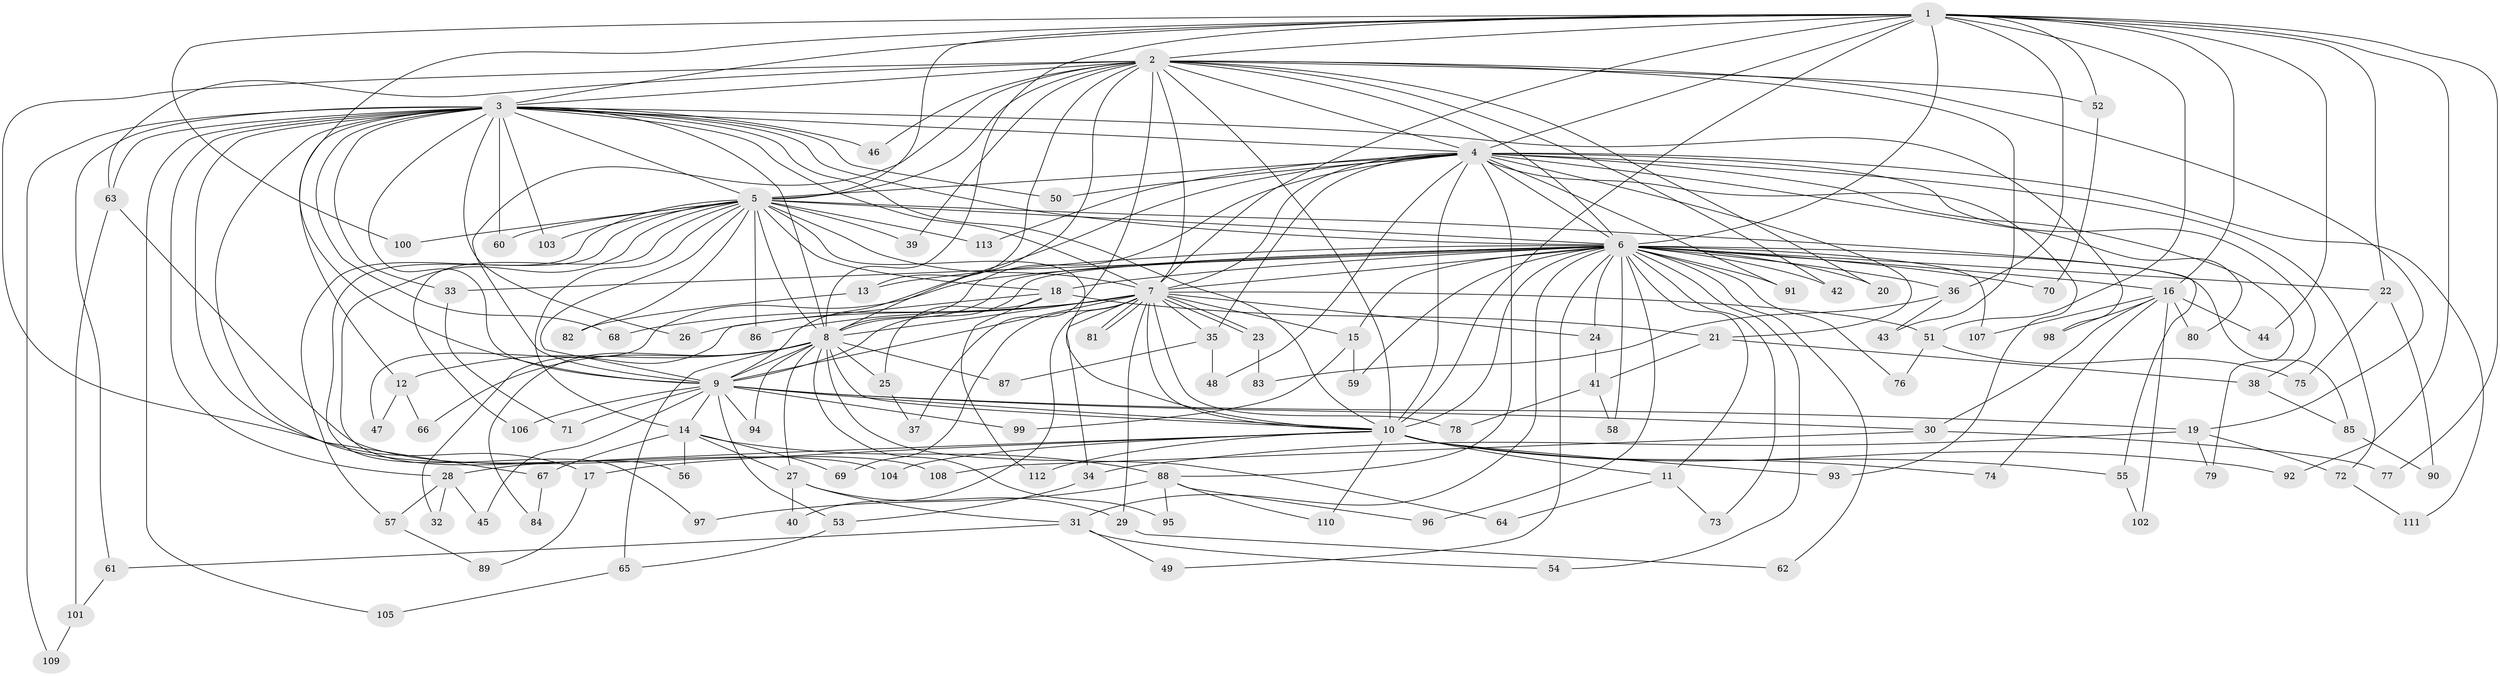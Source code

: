 // coarse degree distribution, {25: 0.012658227848101266, 39: 0.012658227848101266, 2: 0.46835443037974683, 4: 0.08860759493670886, 3: 0.20253164556962025, 1: 0.11392405063291139, 5: 0.012658227848101266, 6: 0.0379746835443038, 7: 0.012658227848101266, 17: 0.012658227848101266, 18: 0.012658227848101266, 12: 0.012658227848101266}
// Generated by graph-tools (version 1.1) at 2025/47/03/04/25 21:47:36]
// undirected, 113 vertices, 251 edges
graph export_dot {
graph [start="1"]
  node [color=gray90,style=filled];
  1;
  2;
  3;
  4;
  5;
  6;
  7;
  8;
  9;
  10;
  11;
  12;
  13;
  14;
  15;
  16;
  17;
  18;
  19;
  20;
  21;
  22;
  23;
  24;
  25;
  26;
  27;
  28;
  29;
  30;
  31;
  32;
  33;
  34;
  35;
  36;
  37;
  38;
  39;
  40;
  41;
  42;
  43;
  44;
  45;
  46;
  47;
  48;
  49;
  50;
  51;
  52;
  53;
  54;
  55;
  56;
  57;
  58;
  59;
  60;
  61;
  62;
  63;
  64;
  65;
  66;
  67;
  68;
  69;
  70;
  71;
  72;
  73;
  74;
  75;
  76;
  77;
  78;
  79;
  80;
  81;
  82;
  83;
  84;
  85;
  86;
  87;
  88;
  89;
  90;
  91;
  92;
  93;
  94;
  95;
  96;
  97;
  98;
  99;
  100;
  101;
  102;
  103;
  104;
  105;
  106;
  107;
  108;
  109;
  110;
  111;
  112;
  113;
  1 -- 2;
  1 -- 3;
  1 -- 4;
  1 -- 5;
  1 -- 6;
  1 -- 7;
  1 -- 8;
  1 -- 9;
  1 -- 10;
  1 -- 16;
  1 -- 22;
  1 -- 36;
  1 -- 44;
  1 -- 51;
  1 -- 52;
  1 -- 77;
  1 -- 92;
  1 -- 100;
  2 -- 3;
  2 -- 4;
  2 -- 5;
  2 -- 6;
  2 -- 7;
  2 -- 8;
  2 -- 9;
  2 -- 10;
  2 -- 13;
  2 -- 17;
  2 -- 19;
  2 -- 20;
  2 -- 37;
  2 -- 39;
  2 -- 42;
  2 -- 43;
  2 -- 46;
  2 -- 52;
  2 -- 63;
  3 -- 4;
  3 -- 5;
  3 -- 6;
  3 -- 7;
  3 -- 8;
  3 -- 9;
  3 -- 10;
  3 -- 12;
  3 -- 26;
  3 -- 28;
  3 -- 33;
  3 -- 46;
  3 -- 50;
  3 -- 60;
  3 -- 61;
  3 -- 63;
  3 -- 67;
  3 -- 68;
  3 -- 98;
  3 -- 103;
  3 -- 104;
  3 -- 105;
  3 -- 109;
  4 -- 5;
  4 -- 6;
  4 -- 7;
  4 -- 8;
  4 -- 9;
  4 -- 10;
  4 -- 21;
  4 -- 35;
  4 -- 38;
  4 -- 48;
  4 -- 50;
  4 -- 72;
  4 -- 79;
  4 -- 80;
  4 -- 88;
  4 -- 91;
  4 -- 93;
  4 -- 111;
  4 -- 113;
  5 -- 6;
  5 -- 7;
  5 -- 8;
  5 -- 9;
  5 -- 10;
  5 -- 14;
  5 -- 18;
  5 -- 39;
  5 -- 55;
  5 -- 56;
  5 -- 57;
  5 -- 60;
  5 -- 82;
  5 -- 86;
  5 -- 97;
  5 -- 100;
  5 -- 103;
  5 -- 106;
  5 -- 113;
  6 -- 7;
  6 -- 8;
  6 -- 9;
  6 -- 10;
  6 -- 11;
  6 -- 13;
  6 -- 15;
  6 -- 16;
  6 -- 18;
  6 -- 20;
  6 -- 22;
  6 -- 24;
  6 -- 31;
  6 -- 33;
  6 -- 36;
  6 -- 42;
  6 -- 47;
  6 -- 49;
  6 -- 54;
  6 -- 58;
  6 -- 59;
  6 -- 62;
  6 -- 70;
  6 -- 73;
  6 -- 76;
  6 -- 85;
  6 -- 91;
  6 -- 96;
  6 -- 107;
  7 -- 8;
  7 -- 9;
  7 -- 10;
  7 -- 15;
  7 -- 23;
  7 -- 23;
  7 -- 24;
  7 -- 26;
  7 -- 29;
  7 -- 34;
  7 -- 35;
  7 -- 40;
  7 -- 51;
  7 -- 68;
  7 -- 69;
  7 -- 78;
  7 -- 81;
  7 -- 81;
  7 -- 86;
  8 -- 9;
  8 -- 10;
  8 -- 12;
  8 -- 25;
  8 -- 27;
  8 -- 64;
  8 -- 65;
  8 -- 66;
  8 -- 84;
  8 -- 87;
  8 -- 94;
  8 -- 95;
  9 -- 10;
  9 -- 14;
  9 -- 19;
  9 -- 30;
  9 -- 45;
  9 -- 53;
  9 -- 71;
  9 -- 94;
  9 -- 99;
  9 -- 106;
  10 -- 11;
  10 -- 17;
  10 -- 28;
  10 -- 55;
  10 -- 74;
  10 -- 92;
  10 -- 93;
  10 -- 104;
  10 -- 110;
  10 -- 112;
  11 -- 64;
  11 -- 73;
  12 -- 47;
  12 -- 66;
  13 -- 82;
  14 -- 27;
  14 -- 56;
  14 -- 67;
  14 -- 69;
  14 -- 88;
  15 -- 59;
  15 -- 99;
  16 -- 30;
  16 -- 44;
  16 -- 74;
  16 -- 80;
  16 -- 98;
  16 -- 102;
  16 -- 107;
  17 -- 89;
  18 -- 21;
  18 -- 25;
  18 -- 32;
  18 -- 112;
  19 -- 34;
  19 -- 72;
  19 -- 79;
  21 -- 38;
  21 -- 41;
  22 -- 75;
  22 -- 90;
  23 -- 83;
  24 -- 41;
  25 -- 37;
  27 -- 29;
  27 -- 31;
  27 -- 40;
  28 -- 32;
  28 -- 45;
  28 -- 57;
  29 -- 62;
  30 -- 77;
  30 -- 108;
  31 -- 49;
  31 -- 54;
  31 -- 61;
  33 -- 71;
  34 -- 53;
  35 -- 48;
  35 -- 87;
  36 -- 43;
  36 -- 83;
  38 -- 85;
  41 -- 58;
  41 -- 78;
  51 -- 75;
  51 -- 76;
  52 -- 70;
  53 -- 65;
  55 -- 102;
  57 -- 89;
  61 -- 101;
  63 -- 101;
  63 -- 108;
  65 -- 105;
  67 -- 84;
  72 -- 111;
  85 -- 90;
  88 -- 95;
  88 -- 96;
  88 -- 97;
  88 -- 110;
  101 -- 109;
}
